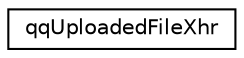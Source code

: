 digraph G
{
  edge [fontname="Helvetica",fontsize="10",labelfontname="Helvetica",labelfontsize="10"];
  node [fontname="Helvetica",fontsize="10",shape=record];
  rankdir="LR";
  Node1 [label="qqUploadedFileXhr",height=0.2,width=0.4,color="black", fillcolor="white", style="filled",URL="$classqq_uploaded_file_xhr.html"];
}
